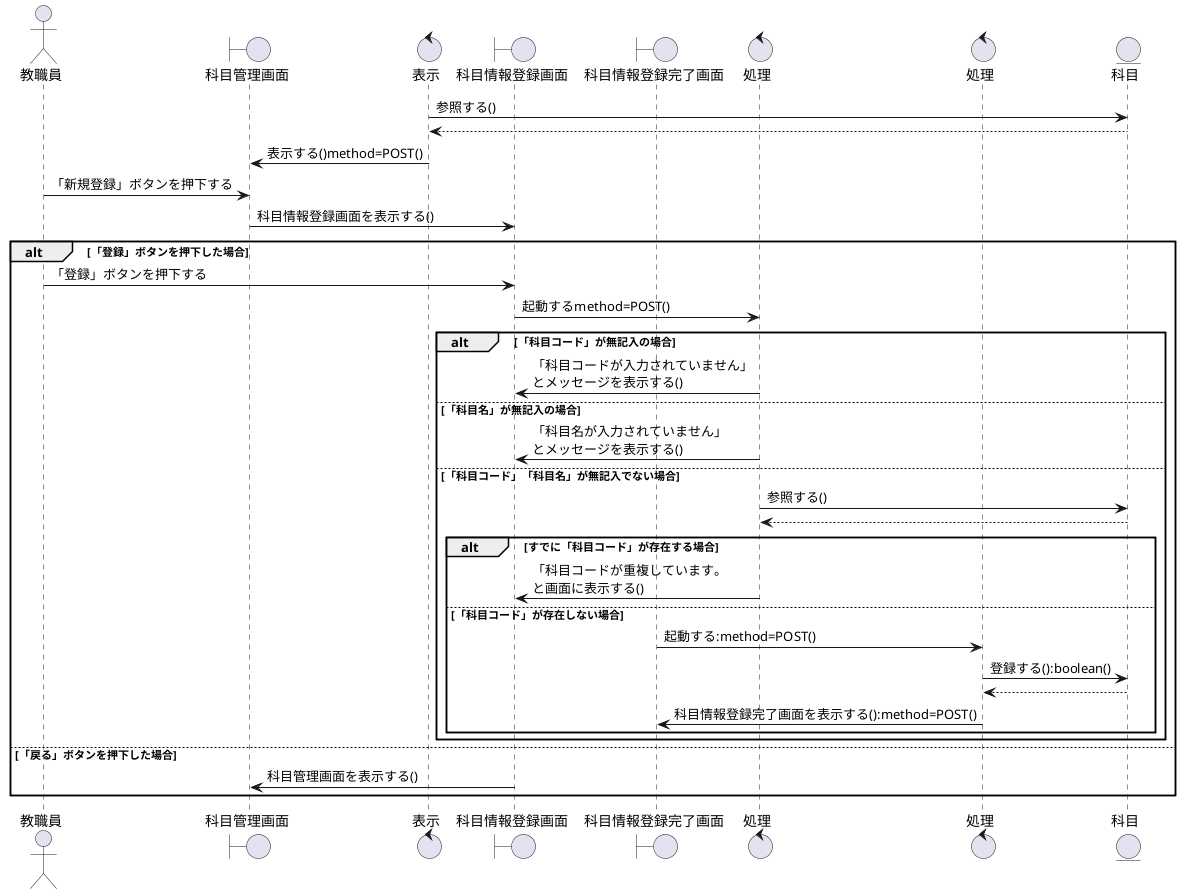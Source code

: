 @startuml シーケンス_科目登録

actor    "教職員"              as User
boundary "科目管理画面"         as b1
control  "表示"                as c1
boundary "科目情報登録画面"     as b2
boundary "科目情報登録完了画面" as b3
control  "処理"                as c2
control  "処理"                as c3
entity   "科目"                as e1

'シーケンスの流れ
c1   -> e1:参照する()
e1  --> c1
c1   -> b1:表示する()method=POST()
User -> b1:「新規登録」ボタンを押下する
b1   -> b2:科目情報登録画面を表示する()

alt 「登録」ボタンを押下した場合
  User -> b2:「登録」ボタンを押下する
  b2   -> c2:起動するmethod=POST()
  
  alt 「科目コード」が無記入の場合
    c2 -> b2:「科目コードが入力されていません」\nとメッセージを表示する()
  
  else 「科目名」が無記入の場合
    c2 -> b2:「科目名が入力されていません」\nとメッセージを表示する()
  
  else 「科目コード」「科目名」が無記入でない場合
    c2  -> e1:参照する()
    e1 --> c2

    alt すでに「科目コード」が存在する場合
      c2 -> b2:「科目コードが重複しています。\nと画面に表示する()

    else 「科目コード」が存在しない場合
      b3  -> c3:起動する:method=POST()
      c3  -> e1:登録する():boolean()
      c3 <-- e1
      c3  -> b3:科目情報登録完了画面を表示する():method=POST()
      
    end

  end

else 「戻る」ボタンを押下した場合
  b2 -> b1:科目管理画面を表示する()

end
@enduml